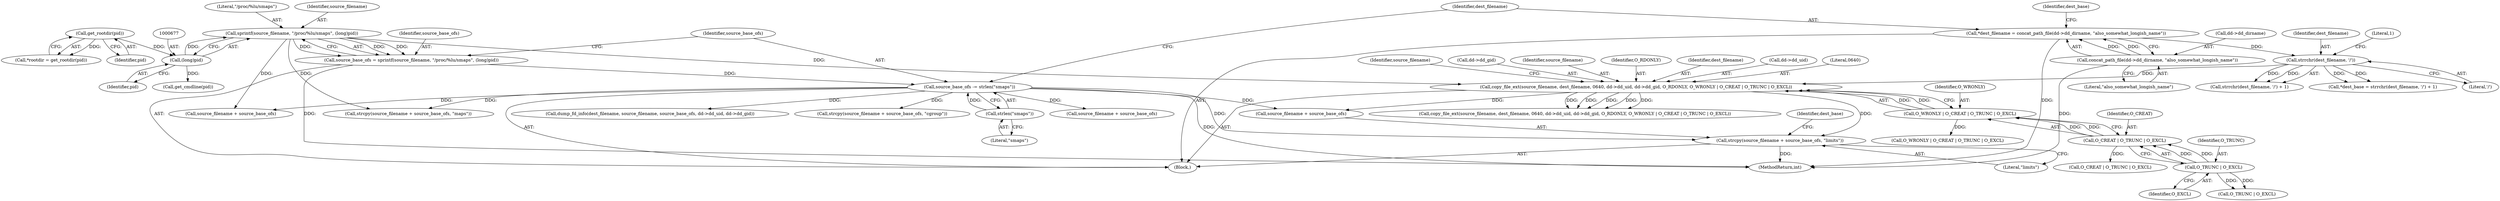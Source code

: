 digraph "0_abrt_8939398b82006ba1fec4ed491339fc075f43fc7c_1@API" {
"1000725" [label="(Call,strcpy(source_filename + source_base_ofs, \"limits\"))"];
"1000707" [label="(Call,copy_file_ext(source_filename, dest_filename, 0640, dd->dd_uid, dd->dd_gid, O_RDONLY, O_WRONLY | O_CREAT | O_TRUNC | O_EXCL))"];
"1000673" [label="(Call,sprintf(source_filename, \"/proc/%lu/smaps\", (long)pid))"];
"1000676" [label="(Call,(long)pid)"];
"1000663" [label="(Call,get_rootdir(pid))"];
"1000695" [label="(Call,strrchr(dest_filename, '/'))"];
"1000684" [label="(Call,*dest_filename = concat_path_file(dd->dd_dirname, \"also_somewhat_longish_name\"))"];
"1000686" [label="(Call,concat_path_file(dd->dd_dirname, \"also_somewhat_longish_name\"))"];
"1000718" [label="(Call,O_WRONLY | O_CREAT | O_TRUNC | O_EXCL)"];
"1000720" [label="(Call,O_CREAT | O_TRUNC | O_EXCL)"];
"1000722" [label="(Call,O_TRUNC | O_EXCL)"];
"1000679" [label="(Call,source_base_ofs -= strlen(\"smaps\"))"];
"1000681" [label="(Call,strlen(\"smaps\"))"];
"1000671" [label="(Call,source_base_ofs = sprintf(source_filename, \"/proc/%lu/smaps\", (long)pid))"];
"1000720" [label="(Call,O_CREAT | O_TRUNC | O_EXCL)"];
"1000714" [label="(Call,dd->dd_gid)"];
"1000752" [label="(Call,source_filename + source_base_ofs)"];
"1000694" [label="(Call,strrchr(dest_filename, '/') + 1)"];
"1000687" [label="(Call,dd->dd_dirname)"];
"1000708" [label="(Identifier,source_filename)"];
"1000699" [label="(Call,strcpy(source_filename + source_base_ofs, \"maps\"))"];
"1000721" [label="(Identifier,O_CREAT)"];
"1000850" [label="(Call,get_cmdline(pid))"];
"1000682" [label="(Literal,\"smaps\")"];
"1000719" [label="(Identifier,O_WRONLY)"];
"1000684" [label="(Call,*dest_filename = concat_path_file(dd->dd_dirname, \"also_somewhat_longish_name\"))"];
"1000717" [label="(Identifier,O_RDONLY)"];
"1000676" [label="(Call,(long)pid)"];
"1000696" [label="(Identifier,dest_filename)"];
"1000664" [label="(Identifier,pid)"];
"1000729" [label="(Literal,\"limits\")"];
"1000697" [label="(Literal,'/')"];
"1000663" [label="(Call,get_rootdir(pid))"];
"1000685" [label="(Identifier,dest_filename)"];
"1000681" [label="(Call,strlen(\"smaps\"))"];
"1000680" [label="(Identifier,source_base_ofs)"];
"1000725" [label="(Call,strcpy(source_filename + source_base_ofs, \"limits\"))"];
"1000744" [label="(Call,O_WRONLY | O_CREAT | O_TRUNC | O_EXCL)"];
"1000679" [label="(Call,source_base_ofs -= strlen(\"smaps\"))"];
"1000678" [label="(Identifier,pid)"];
"1000700" [label="(Call,source_filename + source_base_ofs)"];
"1000718" [label="(Call,O_WRONLY | O_CREAT | O_TRUNC | O_EXCL)"];
"1000673" [label="(Call,sprintf(source_filename, \"/proc/%lu/smaps\", (long)pid))"];
"1000709" [label="(Identifier,dest_filename)"];
"1000731" [label="(Identifier,dest_base)"];
"1000674" [label="(Identifier,source_filename)"];
"1000698" [label="(Literal,1)"];
"1000695" [label="(Call,strrchr(dest_filename, '/'))"];
"1000671" [label="(Call,source_base_ofs = sprintf(source_filename, \"/proc/%lu/smaps\", (long)pid))"];
"1000746" [label="(Call,O_CREAT | O_TRUNC | O_EXCL)"];
"1000724" [label="(Identifier,O_EXCL)"];
"1000686" [label="(Call,concat_path_file(dd->dd_dirname, \"also_somewhat_longish_name\"))"];
"1000711" [label="(Call,dd->dd_uid)"];
"1000733" [label="(Call,copy_file_ext(source_filename, dest_filename, 0640, dd->dd_uid, dd->dd_gid, O_RDONLY, O_WRONLY | O_CREAT | O_TRUNC | O_EXCL))"];
"1000661" [label="(Call,*rootdir = get_rootdir(pid))"];
"1000710" [label="(Literal,0640)"];
"1000727" [label="(Identifier,source_filename)"];
"1000723" [label="(Identifier,O_TRUNC)"];
"1000707" [label="(Call,copy_file_ext(source_filename, dest_filename, 0640, dd->dd_uid, dd->dd_gid, O_RDONLY, O_WRONLY | O_CREAT | O_TRUNC | O_EXCL))"];
"1000726" [label="(Call,source_filename + source_base_ofs)"];
"1000722" [label="(Call,O_TRUNC | O_EXCL)"];
"1000780" [label="(Call,dump_fd_info(dest_filename, source_filename, source_base_ofs, dd->dd_uid, dd->dd_gid))"];
"1000693" [label="(Identifier,dest_base)"];
"1000751" [label="(Call,strcpy(source_filename + source_base_ofs, \"cgroup\"))"];
"1000692" [label="(Call,*dest_base = strrchr(dest_filename, '/') + 1)"];
"1001237" [label="(MethodReturn,int)"];
"1000675" [label="(Literal,\"/proc/%lu/smaps\")"];
"1000748" [label="(Call,O_TRUNC | O_EXCL)"];
"1000659" [label="(Block,)"];
"1000672" [label="(Identifier,source_base_ofs)"];
"1000690" [label="(Literal,\"also_somewhat_longish_name\")"];
"1000725" -> "1000659"  [label="AST: "];
"1000725" -> "1000729"  [label="CFG: "];
"1000726" -> "1000725"  [label="AST: "];
"1000729" -> "1000725"  [label="AST: "];
"1000731" -> "1000725"  [label="CFG: "];
"1000725" -> "1001237"  [label="DDG: "];
"1000707" -> "1000725"  [label="DDG: "];
"1000679" -> "1000725"  [label="DDG: "];
"1000707" -> "1000659"  [label="AST: "];
"1000707" -> "1000718"  [label="CFG: "];
"1000708" -> "1000707"  [label="AST: "];
"1000709" -> "1000707"  [label="AST: "];
"1000710" -> "1000707"  [label="AST: "];
"1000711" -> "1000707"  [label="AST: "];
"1000714" -> "1000707"  [label="AST: "];
"1000717" -> "1000707"  [label="AST: "];
"1000718" -> "1000707"  [label="AST: "];
"1000727" -> "1000707"  [label="CFG: "];
"1000673" -> "1000707"  [label="DDG: "];
"1000695" -> "1000707"  [label="DDG: "];
"1000718" -> "1000707"  [label="DDG: "];
"1000718" -> "1000707"  [label="DDG: "];
"1000707" -> "1000726"  [label="DDG: "];
"1000707" -> "1000733"  [label="DDG: "];
"1000707" -> "1000733"  [label="DDG: "];
"1000707" -> "1000733"  [label="DDG: "];
"1000707" -> "1000733"  [label="DDG: "];
"1000707" -> "1000733"  [label="DDG: "];
"1000673" -> "1000671"  [label="AST: "];
"1000673" -> "1000676"  [label="CFG: "];
"1000674" -> "1000673"  [label="AST: "];
"1000675" -> "1000673"  [label="AST: "];
"1000676" -> "1000673"  [label="AST: "];
"1000671" -> "1000673"  [label="CFG: "];
"1000673" -> "1000671"  [label="DDG: "];
"1000673" -> "1000671"  [label="DDG: "];
"1000673" -> "1000671"  [label="DDG: "];
"1000676" -> "1000673"  [label="DDG: "];
"1000673" -> "1000699"  [label="DDG: "];
"1000673" -> "1000700"  [label="DDG: "];
"1000676" -> "1000678"  [label="CFG: "];
"1000677" -> "1000676"  [label="AST: "];
"1000678" -> "1000676"  [label="AST: "];
"1000663" -> "1000676"  [label="DDG: "];
"1000676" -> "1000850"  [label="DDG: "];
"1000663" -> "1000661"  [label="AST: "];
"1000663" -> "1000664"  [label="CFG: "];
"1000664" -> "1000663"  [label="AST: "];
"1000661" -> "1000663"  [label="CFG: "];
"1000663" -> "1000661"  [label="DDG: "];
"1000695" -> "1000694"  [label="AST: "];
"1000695" -> "1000697"  [label="CFG: "];
"1000696" -> "1000695"  [label="AST: "];
"1000697" -> "1000695"  [label="AST: "];
"1000698" -> "1000695"  [label="CFG: "];
"1000695" -> "1000692"  [label="DDG: "];
"1000695" -> "1000692"  [label="DDG: "];
"1000695" -> "1000694"  [label="DDG: "];
"1000695" -> "1000694"  [label="DDG: "];
"1000684" -> "1000695"  [label="DDG: "];
"1000684" -> "1000659"  [label="AST: "];
"1000684" -> "1000686"  [label="CFG: "];
"1000685" -> "1000684"  [label="AST: "];
"1000686" -> "1000684"  [label="AST: "];
"1000693" -> "1000684"  [label="CFG: "];
"1000684" -> "1001237"  [label="DDG: "];
"1000686" -> "1000684"  [label="DDG: "];
"1000686" -> "1000684"  [label="DDG: "];
"1000686" -> "1000690"  [label="CFG: "];
"1000687" -> "1000686"  [label="AST: "];
"1000690" -> "1000686"  [label="AST: "];
"1000686" -> "1001237"  [label="DDG: "];
"1000718" -> "1000720"  [label="CFG: "];
"1000719" -> "1000718"  [label="AST: "];
"1000720" -> "1000718"  [label="AST: "];
"1000720" -> "1000718"  [label="DDG: "];
"1000720" -> "1000718"  [label="DDG: "];
"1000718" -> "1000744"  [label="DDG: "];
"1000720" -> "1000722"  [label="CFG: "];
"1000721" -> "1000720"  [label="AST: "];
"1000722" -> "1000720"  [label="AST: "];
"1000722" -> "1000720"  [label="DDG: "];
"1000722" -> "1000720"  [label="DDG: "];
"1000720" -> "1000746"  [label="DDG: "];
"1000722" -> "1000724"  [label="CFG: "];
"1000723" -> "1000722"  [label="AST: "];
"1000724" -> "1000722"  [label="AST: "];
"1000722" -> "1000748"  [label="DDG: "];
"1000722" -> "1000748"  [label="DDG: "];
"1000679" -> "1000659"  [label="AST: "];
"1000679" -> "1000681"  [label="CFG: "];
"1000680" -> "1000679"  [label="AST: "];
"1000681" -> "1000679"  [label="AST: "];
"1000685" -> "1000679"  [label="CFG: "];
"1000679" -> "1001237"  [label="DDG: "];
"1000681" -> "1000679"  [label="DDG: "];
"1000671" -> "1000679"  [label="DDG: "];
"1000679" -> "1000699"  [label="DDG: "];
"1000679" -> "1000700"  [label="DDG: "];
"1000679" -> "1000726"  [label="DDG: "];
"1000679" -> "1000751"  [label="DDG: "];
"1000679" -> "1000752"  [label="DDG: "];
"1000679" -> "1000780"  [label="DDG: "];
"1000681" -> "1000682"  [label="CFG: "];
"1000682" -> "1000681"  [label="AST: "];
"1000671" -> "1000659"  [label="AST: "];
"1000672" -> "1000671"  [label="AST: "];
"1000680" -> "1000671"  [label="CFG: "];
"1000671" -> "1001237"  [label="DDG: "];
}
